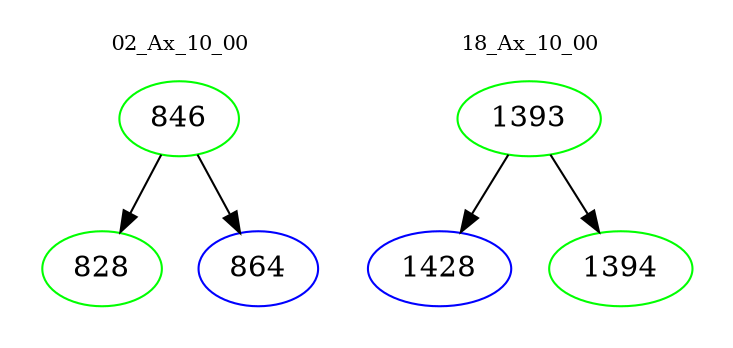 digraph{
subgraph cluster_0 {
color = white
label = "02_Ax_10_00";
fontsize=10;
T0_846 [label="846", color="green"]
T0_846 -> T0_828 [color="black"]
T0_828 [label="828", color="green"]
T0_846 -> T0_864 [color="black"]
T0_864 [label="864", color="blue"]
}
subgraph cluster_1 {
color = white
label = "18_Ax_10_00";
fontsize=10;
T1_1393 [label="1393", color="green"]
T1_1393 -> T1_1428 [color="black"]
T1_1428 [label="1428", color="blue"]
T1_1393 -> T1_1394 [color="black"]
T1_1394 [label="1394", color="green"]
}
}
